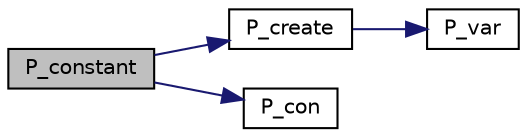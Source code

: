 digraph "P_constant"
{
  edge [fontname="Helvetica",fontsize="10",labelfontname="Helvetica",labelfontsize="10"];
  node [fontname="Helvetica",fontsize="10",shape=record];
  rankdir="LR";
  Node448 [label="P_constant",height=0.2,width=0.4,color="black", fillcolor="grey75", style="filled", fontcolor="black"];
  Node448 -> Node449 [color="midnightblue",fontsize="10",style="solid"];
  Node449 [label="P_create",height=0.2,width=0.4,color="black", fillcolor="white", style="filled",URL="$atlast_8c.html#ab2964bfbff488aa2bbb464de2a344bc9"];
  Node449 -> Node450 [color="midnightblue",fontsize="10",style="solid"];
  Node450 [label="P_var",height=0.2,width=0.4,color="black", fillcolor="white", style="filled",URL="$atlast_8c.html#ac18fface9a24bb2a8f9d833c36b420e2"];
  Node448 -> Node451 [color="midnightblue",fontsize="10",style="solid"];
  Node451 [label="P_con",height=0.2,width=0.4,color="black", fillcolor="white", style="filled",URL="$atlast_8c.html#a2eb2956d437a2d7f991af805f53c5d0c"];
}

